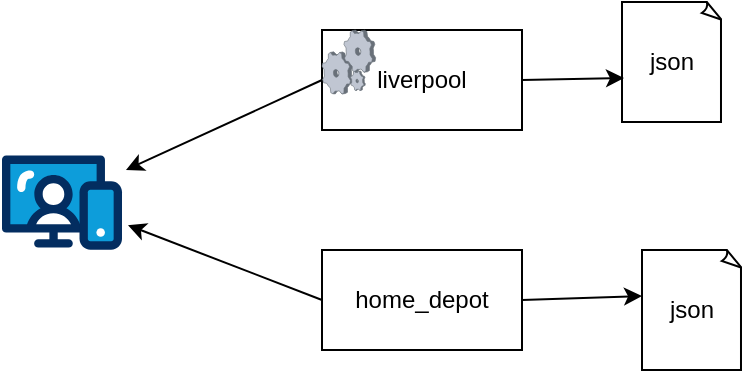<mxfile>
    <diagram id="0AUmwJVNsWIDmo2MX45V" name="main_diagram">
        <mxGraphModel dx="1805" dy="802" grid="1" gridSize="10" guides="1" tooltips="1" connect="1" arrows="1" fold="1" page="1" pageScale="1" pageWidth="850" pageHeight="1100" math="0" shadow="0">
            <root>
                <mxCell id="0"/>
                <mxCell id="1" parent="0"/>
                <mxCell id="3" value="liverpool" style="html=1;dashed=0;whiteSpace=wrap;" vertex="1" parent="1">
                    <mxGeometry x="200" y="210" width="100" height="50" as="geometry"/>
                </mxCell>
                <mxCell id="4" value="home_depot" style="html=1;dashed=0;whiteSpace=wrap;" vertex="1" parent="1">
                    <mxGeometry x="200" y="320" width="100" height="50" as="geometry"/>
                </mxCell>
                <mxCell id="6" value="" style="verticalLabelPosition=bottom;sketch=0;aspect=fixed;html=1;verticalAlign=top;strokeColor=none;align=center;outlineConnect=0;shape=mxgraph.citrix.process;" vertex="1" parent="1">
                    <mxGeometry x="200" y="210" width="26.84" height="32" as="geometry"/>
                </mxCell>
                <mxCell id="7" value="" style="verticalLabelPosition=bottom;aspect=fixed;html=1;shape=mxgraph.salesforce.web;" vertex="1" parent="1">
                    <mxGeometry x="40" y="272.6" width="60" height="47.4" as="geometry"/>
                </mxCell>
                <mxCell id="9" style="edgeStyle=none;html=1;exitX=0;exitY=0.5;exitDx=0;exitDy=0;entryX=1.05;entryY=0.74;entryDx=0;entryDy=0;entryPerimeter=0;" edge="1" parent="1" source="4" target="7">
                    <mxGeometry relative="1" as="geometry"/>
                </mxCell>
                <mxCell id="10" style="edgeStyle=none;html=1;exitX=0;exitY=0.5;exitDx=0;exitDy=0;entryX=1.033;entryY=0.154;entryDx=0;entryDy=0;entryPerimeter=0;" edge="1" parent="1" source="3" target="7">
                    <mxGeometry relative="1" as="geometry"/>
                </mxCell>
                <mxCell id="11" value="json" style="whiteSpace=wrap;html=1;shape=mxgraph.basic.document" vertex="1" parent="1">
                    <mxGeometry x="350" y="196" width="50" height="60" as="geometry"/>
                </mxCell>
                <mxCell id="12" value="json" style="whiteSpace=wrap;html=1;shape=mxgraph.basic.document" vertex="1" parent="1">
                    <mxGeometry x="360" y="320" width="50" height="60" as="geometry"/>
                </mxCell>
                <mxCell id="13" style="edgeStyle=none;html=1;exitX=1;exitY=0.5;exitDx=0;exitDy=0;entryX=0.02;entryY=0.633;entryDx=0;entryDy=0;entryPerimeter=0;" edge="1" parent="1" source="3" target="11">
                    <mxGeometry relative="1" as="geometry"/>
                </mxCell>
                <mxCell id="14" style="edgeStyle=none;html=1;exitX=1;exitY=0.5;exitDx=0;exitDy=0;entryX=0;entryY=0.383;entryDx=0;entryDy=0;entryPerimeter=0;" edge="1" parent="1" source="4" target="12">
                    <mxGeometry relative="1" as="geometry"/>
                </mxCell>
            </root>
        </mxGraphModel>
    </diagram>
</mxfile>